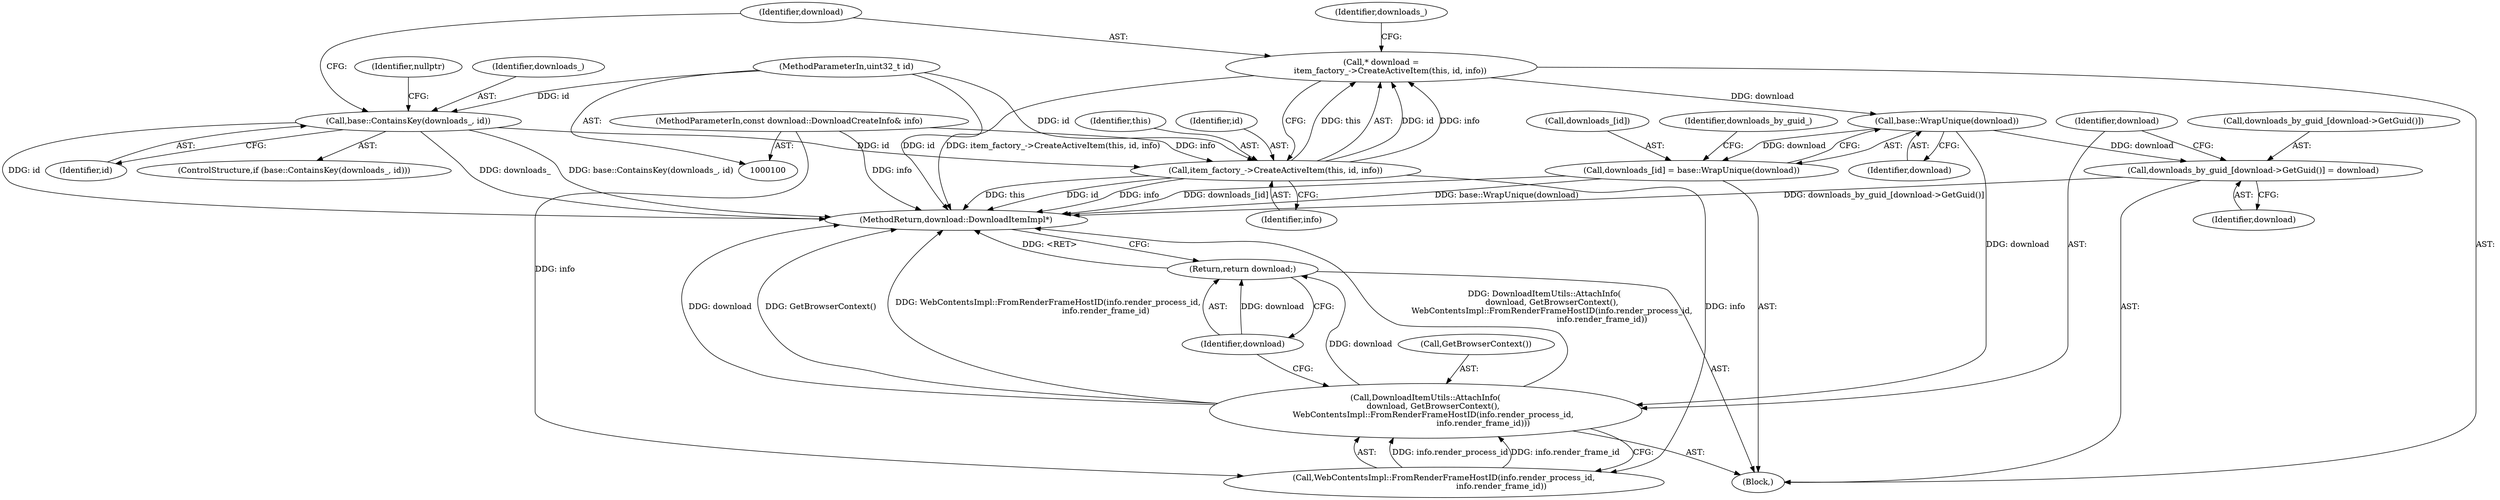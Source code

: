 digraph "0_Chrome_17368442aec0f48859a3561ae5e441175c7041ba@pointer" {
"1000113" [label="(Call,* download =\n       item_factory_->CreateActiveItem(this, id, info))"];
"1000115" [label="(Call,item_factory_->CreateActiveItem(this, id, info))"];
"1000107" [label="(Call,base::ContainsKey(downloads_, id))"];
"1000101" [label="(MethodParameterIn,uint32_t id)"];
"1000102" [label="(MethodParameterIn,const download::DownloadCreateInfo& info)"];
"1000123" [label="(Call,base::WrapUnique(download))"];
"1000119" [label="(Call,downloads_[id] = base::WrapUnique(download))"];
"1000125" [label="(Call,downloads_by_guid_[download->GetGuid()] = download)"];
"1000130" [label="(Call,DownloadItemUtils::AttachInfo(\n      download, GetBrowserContext(),\n      WebContentsImpl::FromRenderFrameHostID(info.render_process_id,\n                                             info.render_frame_id)))"];
"1000140" [label="(Return,return download;)"];
"1000108" [label="(Identifier,downloads_)"];
"1000116" [label="(Identifier,this)"];
"1000130" [label="(Call,DownloadItemUtils::AttachInfo(\n      download, GetBrowserContext(),\n      WebContentsImpl::FromRenderFrameHostID(info.render_process_id,\n                                             info.render_frame_id)))"];
"1000142" [label="(MethodReturn,download::DownloadItemImpl*)"];
"1000109" [label="(Identifier,id)"];
"1000111" [label="(Identifier,nullptr)"];
"1000117" [label="(Identifier,id)"];
"1000125" [label="(Call,downloads_by_guid_[download->GetGuid()] = download)"];
"1000102" [label="(MethodParameterIn,const download::DownloadCreateInfo& info)"];
"1000106" [label="(ControlStructure,if (base::ContainsKey(downloads_, id)))"];
"1000101" [label="(MethodParameterIn,uint32_t id)"];
"1000114" [label="(Identifier,download)"];
"1000120" [label="(Call,downloads_[id])"];
"1000115" [label="(Call,item_factory_->CreateActiveItem(this, id, info))"];
"1000127" [label="(Identifier,downloads_by_guid_)"];
"1000119" [label="(Call,downloads_[id] = base::WrapUnique(download))"];
"1000124" [label="(Identifier,download)"];
"1000133" [label="(Call,WebContentsImpl::FromRenderFrameHostID(info.render_process_id,\n                                             info.render_frame_id))"];
"1000113" [label="(Call,* download =\n       item_factory_->CreateActiveItem(this, id, info))"];
"1000118" [label="(Identifier,info)"];
"1000141" [label="(Identifier,download)"];
"1000140" [label="(Return,return download;)"];
"1000123" [label="(Call,base::WrapUnique(download))"];
"1000129" [label="(Identifier,download)"];
"1000131" [label="(Identifier,download)"];
"1000107" [label="(Call,base::ContainsKey(downloads_, id))"];
"1000103" [label="(Block,)"];
"1000126" [label="(Call,downloads_by_guid_[download->GetGuid()])"];
"1000132" [label="(Call,GetBrowserContext())"];
"1000121" [label="(Identifier,downloads_)"];
"1000113" -> "1000103"  [label="AST: "];
"1000113" -> "1000115"  [label="CFG: "];
"1000114" -> "1000113"  [label="AST: "];
"1000115" -> "1000113"  [label="AST: "];
"1000121" -> "1000113"  [label="CFG: "];
"1000113" -> "1000142"  [label="DDG: item_factory_->CreateActiveItem(this, id, info)"];
"1000115" -> "1000113"  [label="DDG: this"];
"1000115" -> "1000113"  [label="DDG: id"];
"1000115" -> "1000113"  [label="DDG: info"];
"1000113" -> "1000123"  [label="DDG: download"];
"1000115" -> "1000118"  [label="CFG: "];
"1000116" -> "1000115"  [label="AST: "];
"1000117" -> "1000115"  [label="AST: "];
"1000118" -> "1000115"  [label="AST: "];
"1000115" -> "1000142"  [label="DDG: id"];
"1000115" -> "1000142"  [label="DDG: info"];
"1000115" -> "1000142"  [label="DDG: this"];
"1000107" -> "1000115"  [label="DDG: id"];
"1000101" -> "1000115"  [label="DDG: id"];
"1000102" -> "1000115"  [label="DDG: info"];
"1000115" -> "1000133"  [label="DDG: info"];
"1000107" -> "1000106"  [label="AST: "];
"1000107" -> "1000109"  [label="CFG: "];
"1000108" -> "1000107"  [label="AST: "];
"1000109" -> "1000107"  [label="AST: "];
"1000111" -> "1000107"  [label="CFG: "];
"1000114" -> "1000107"  [label="CFG: "];
"1000107" -> "1000142"  [label="DDG: downloads_"];
"1000107" -> "1000142"  [label="DDG: base::ContainsKey(downloads_, id)"];
"1000107" -> "1000142"  [label="DDG: id"];
"1000101" -> "1000107"  [label="DDG: id"];
"1000101" -> "1000100"  [label="AST: "];
"1000101" -> "1000142"  [label="DDG: id"];
"1000102" -> "1000100"  [label="AST: "];
"1000102" -> "1000142"  [label="DDG: info"];
"1000102" -> "1000133"  [label="DDG: info"];
"1000123" -> "1000119"  [label="AST: "];
"1000123" -> "1000124"  [label="CFG: "];
"1000124" -> "1000123"  [label="AST: "];
"1000119" -> "1000123"  [label="CFG: "];
"1000123" -> "1000119"  [label="DDG: download"];
"1000123" -> "1000125"  [label="DDG: download"];
"1000123" -> "1000130"  [label="DDG: download"];
"1000119" -> "1000103"  [label="AST: "];
"1000120" -> "1000119"  [label="AST: "];
"1000127" -> "1000119"  [label="CFG: "];
"1000119" -> "1000142"  [label="DDG: base::WrapUnique(download)"];
"1000119" -> "1000142"  [label="DDG: downloads_[id]"];
"1000125" -> "1000103"  [label="AST: "];
"1000125" -> "1000129"  [label="CFG: "];
"1000126" -> "1000125"  [label="AST: "];
"1000129" -> "1000125"  [label="AST: "];
"1000131" -> "1000125"  [label="CFG: "];
"1000125" -> "1000142"  [label="DDG: downloads_by_guid_[download->GetGuid()]"];
"1000130" -> "1000103"  [label="AST: "];
"1000130" -> "1000133"  [label="CFG: "];
"1000131" -> "1000130"  [label="AST: "];
"1000132" -> "1000130"  [label="AST: "];
"1000133" -> "1000130"  [label="AST: "];
"1000141" -> "1000130"  [label="CFG: "];
"1000130" -> "1000142"  [label="DDG: download"];
"1000130" -> "1000142"  [label="DDG: DownloadItemUtils::AttachInfo(\n      download, GetBrowserContext(),\n      WebContentsImpl::FromRenderFrameHostID(info.render_process_id,\n                                             info.render_frame_id))"];
"1000130" -> "1000142"  [label="DDG: GetBrowserContext()"];
"1000130" -> "1000142"  [label="DDG: WebContentsImpl::FromRenderFrameHostID(info.render_process_id,\n                                             info.render_frame_id)"];
"1000133" -> "1000130"  [label="DDG: info.render_process_id"];
"1000133" -> "1000130"  [label="DDG: info.render_frame_id"];
"1000130" -> "1000140"  [label="DDG: download"];
"1000140" -> "1000103"  [label="AST: "];
"1000140" -> "1000141"  [label="CFG: "];
"1000141" -> "1000140"  [label="AST: "];
"1000142" -> "1000140"  [label="CFG: "];
"1000140" -> "1000142"  [label="DDG: <RET>"];
"1000141" -> "1000140"  [label="DDG: download"];
}
